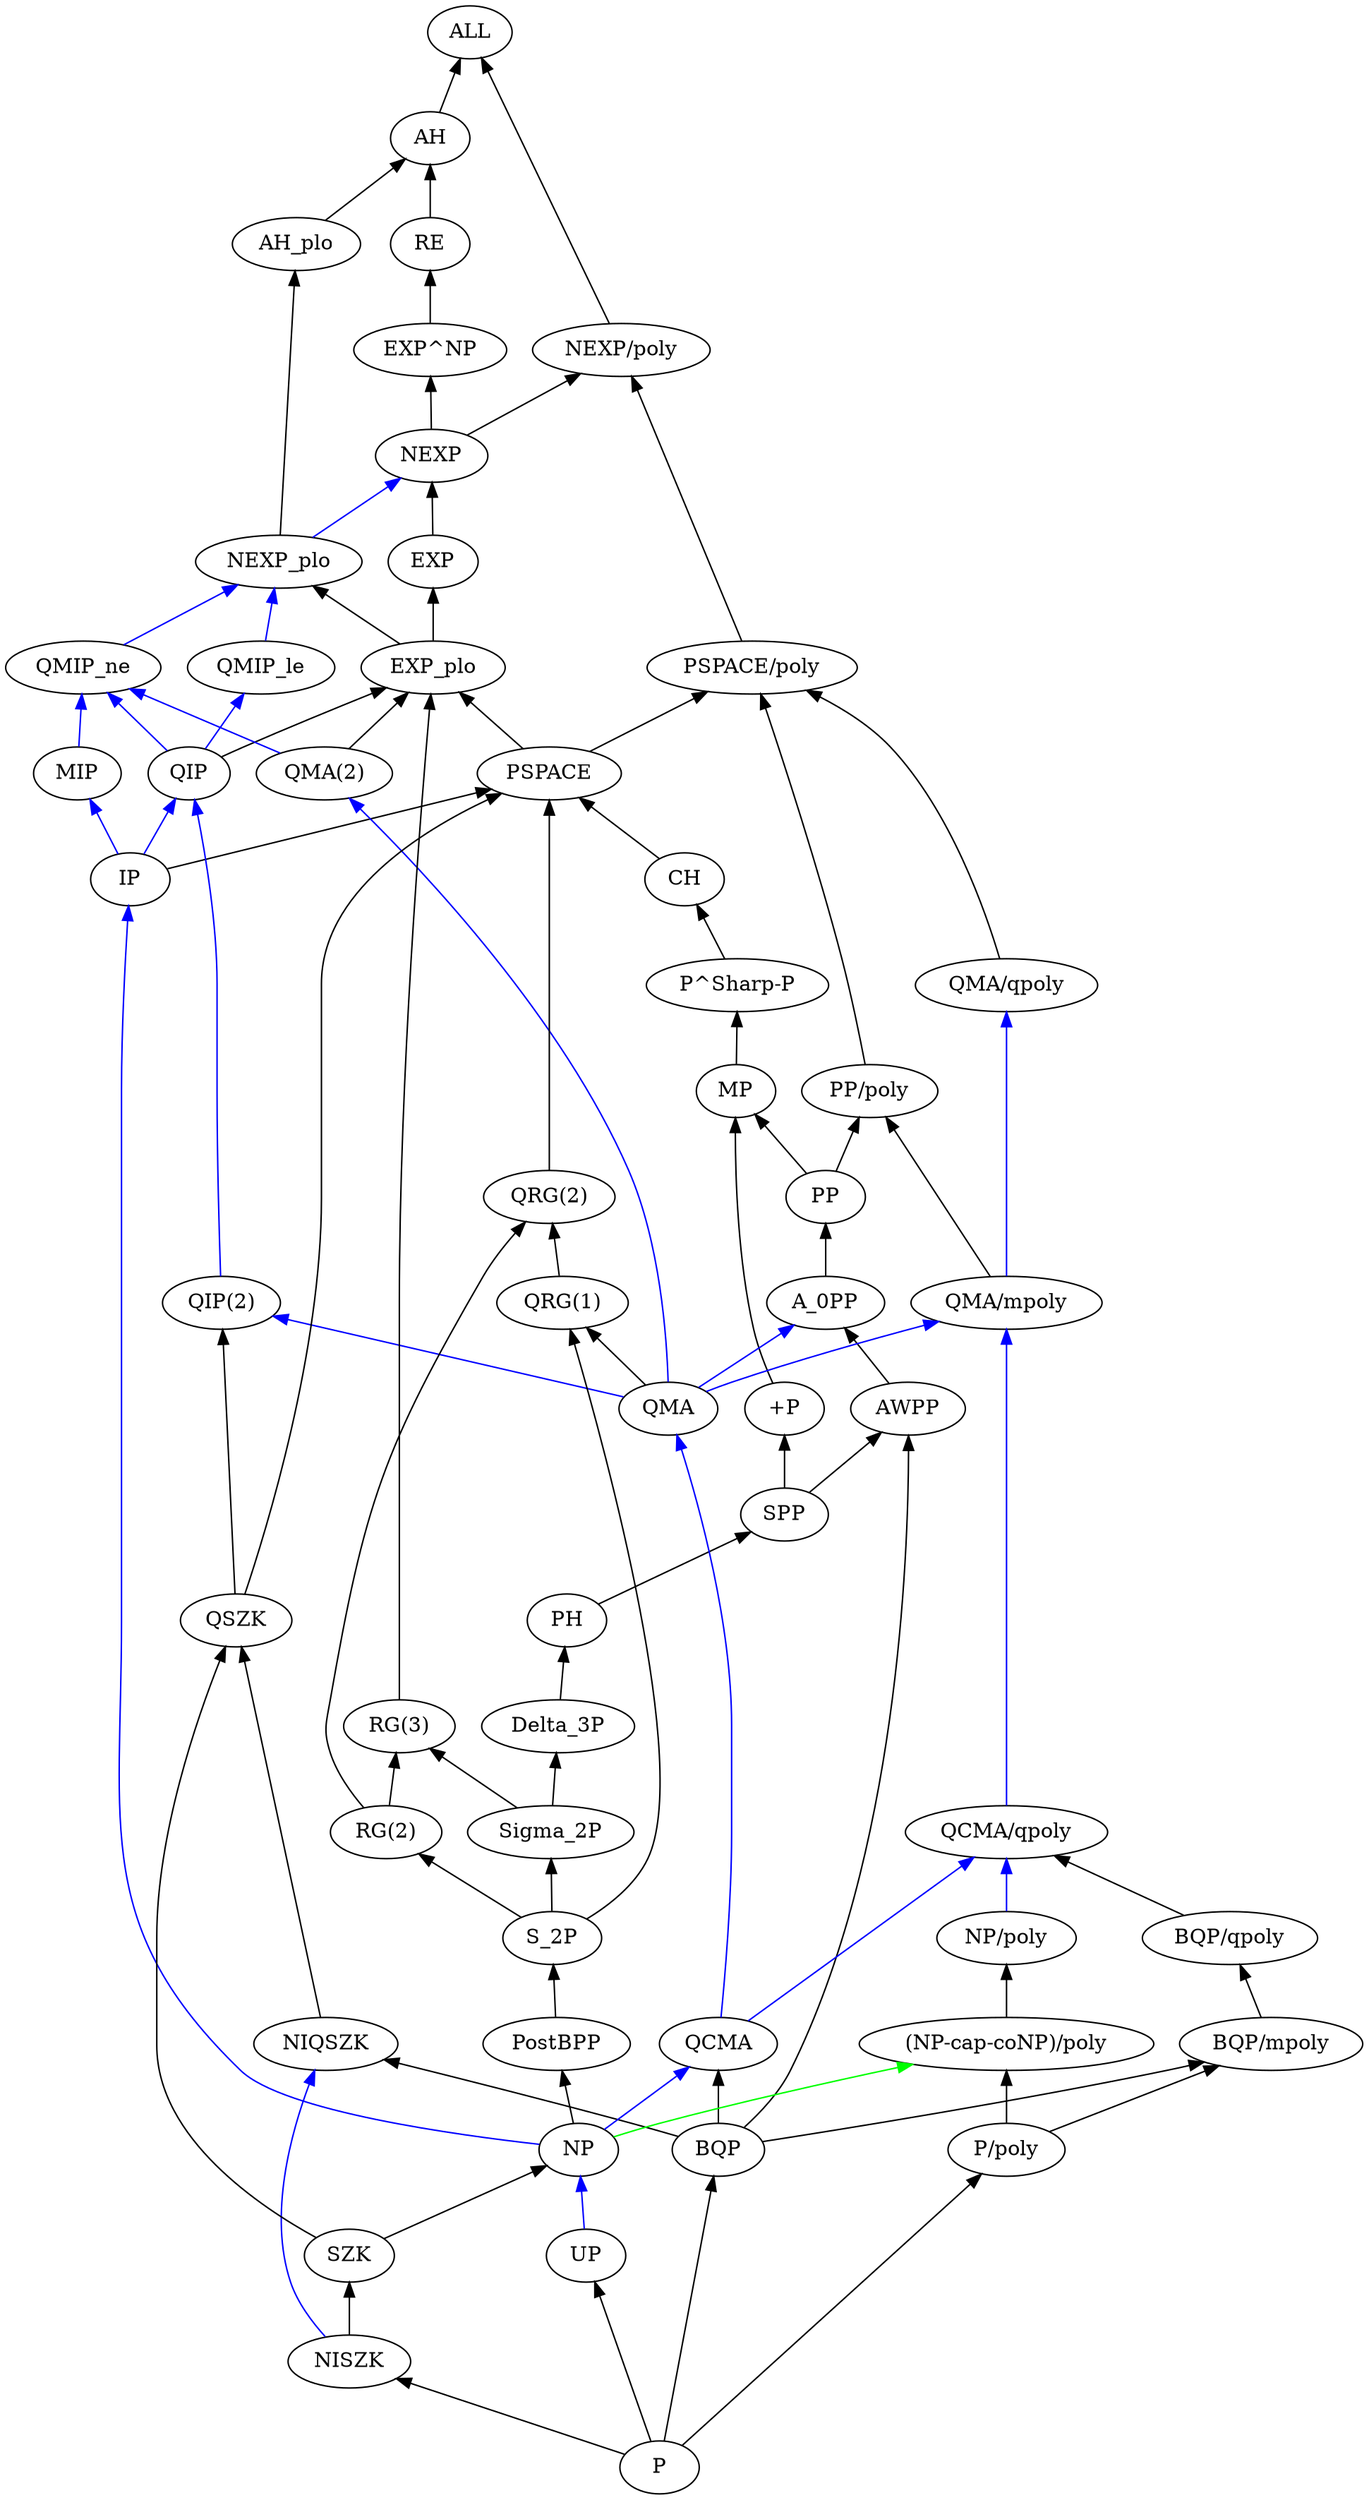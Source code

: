 digraph G {
    bgcolor=white;
    rankdir=BT;
    node [color=black,fontcolor=black];
    1 [label="(NP-cap-coNP)/poly",id="Rnode1"];
    2 [label="+P",id="Rnode2"];
    3 [label="AH",id="Rnode3"];
    4 [label="AH_plo",id="Rnode4"];
    5 [label="ALL",id="Rnode5"];
    6 [label="AWPP",id="Rnode6"];
    7 [label="A_0PP",id="Rnode7"];
    8 [label="BQP",id="Rnode8"];
    9 [label="BQP/mpoly",id="Rnode9"];
    10 [label="BQP/qpoly",id="Rnode10"];
    11 [label="CH",id="Rnode11"];
    12 [label="Delta_3P",id="Rnode12"];
    13 [label="EXP",id="Rnode13"];
    14 [label="EXP^NP",id="Rnode14"];
    15 [label="EXP_plo",id="Rnode15"];
    16 [label="IP",id="Rnode16"];
    17 [label="MIP",id="Rnode17"];
    18 [label="MP",id="Rnode18"];
    19 [label="NEXP",id="Rnode19"];
    20 [label="NEXP/poly",id="Rnode20"];
    21 [label="NEXP_plo",id="Rnode21"];
    22 [label="NIQSZK",id="Rnode22"];
    23 [label="NISZK",id="Rnode23"];
    24 [label="NP",id="Rnode24"];
    25 [label="NP/poly",id="Rnode25"];
    26 [label="P",id="Rnode26"];
    27 [label="P/poly",id="Rnode27"];
    28 [label="PH",id="Rnode28"];
    29 [label="PP",id="Rnode29"];
    30 [label="PP/poly",id="Rnode30"];
    31 [label="PSPACE",id="Rnode31"];
    32 [label="PSPACE/poly",id="Rnode32"];
    33 [label="P^Sharp-P",id="Rnode33"];
    34 [label="PostBPP",id="Rnode34"];
    35 [label="QCMA",id="Rnode35"];
    36 [label="QCMA/qpoly",id="Rnode36"];
    37 [label="QIP",id="Rnode37"];
    38 [label="QIP(2)",id="Rnode38"];
    39 [label="QMA",id="Rnode39"];
    40 [label="QMA(2)",id="Rnode40"];
    41 [label="QMA/mpoly",id="Rnode41"];
    42 [label="QMA/qpoly",id="Rnode42"];
    43 [label="QMIP_le",id="Rnode43"];
    44 [label="QMIP_ne",id="Rnode44"];
    45 [label="QRG(1)",id="Rnode45"];
    46 [label="QRG(2)",id="Rnode46"];
    47 [label="QSZK",id="Rnode47"];
    48 [label="RE",id="Rnode48"];
    49 [label="RG(2)",id="Rnode49"];
    50 [label="RG(3)",id="Rnode50"];
    51 [label="SPP",id="Rnode51"];
    52 [label="SZK",id="Rnode52"];
    53 [label="S_2P",id="Rnode53"];
    54 [label="Sigma_2P",id="Rnode54"];
    55 [label="UP",id="Rnode55"];
    16 -> 31 [color=black];
    16 -> 17 [color=blue];
    16 -> 37 [color=blue];
    34 -> 53 [color=black];
    52 -> 24 [color=black];
    52 -> 47 [color=black];
    18 -> 33 [color=black];
    54 -> 12 [color=black];
    54 -> 50 [color=black];
    30 -> 32 [color=black];
    40 -> 15 [color=black];
    40 -> 44 [color=blue];
    47 -> 31 [color=black];
    47 -> 38 [color=black];
    23 -> 52 [color=black];
    23 -> 22 [color=blue];
    11 -> 31 [color=black];
    13 -> 19 [color=black];
    22 -> 47 [color=black];
    31 -> 32 [color=black];
    31 -> 15 [color=black];
    6 -> 7 [color=black];
    19 -> 14 [color=black];
    19 -> 20 [color=black];
    55 -> 24 [color=blue];
    48 -> 3 [color=black];
    37 -> 15 [color=black];
    37 -> 43 [color=blue];
    37 -> 44 [color=blue];
    43 -> 21 [color=blue];
    29 -> 30 [color=black];
    29 -> 18 [color=black];
    24 -> 34 [color=black];
    24 -> 16 [color=blue];
    24 -> 35 [color=blue];
    24 -> 1 [color=green];
    10 -> 36 [color=black];
    49 -> 46 [color=black];
    49 -> 50 [color=black];
    44 -> 21 [color=blue];
    39 -> 45 [color=black];
    39 -> 7 [color=blue];
    39 -> 40 [color=blue];
    39 -> 38 [color=blue];
    39 -> 41 [color=blue];
    4 -> 3 [color=black];
    2 -> 18 [color=black];
    21 -> 4 [color=black];
    21 -> 19 [color=blue];
    41 -> 30 [color=black];
    41 -> 42 [color=blue];
    32 -> 20 [color=black];
    15 -> 13 [color=black];
    15 -> 21 [color=black];
    7 -> 29 [color=black];
    50 -> 15 [color=black];
    46 -> 31 [color=black];
    45 -> 46 [color=black];
    42 -> 32 [color=black];
    17 -> 44 [color=blue];
    14 -> 48 [color=black];
    51 -> 6 [color=black];
    51 -> 2 [color=black];
    8 -> 6 [color=black];
    8 -> 22 [color=black];
    8 -> 9 [color=black];
    8 -> 35 [color=black];
    36 -> 41 [color=blue];
    35 -> 36 [color=blue];
    35 -> 39 [color=blue];
    25 -> 36 [color=blue];
    28 -> 51 [color=black];
    33 -> 11 [color=black];
    38 -> 37 [color=blue];
    27 -> 9 [color=black];
    27 -> 1 [color=black];
    1 -> 25 [color=black];
    26 -> 23 [color=black];
    26 -> 8 [color=black];
    26 -> 55 [color=black];
    26 -> 27 [color=black];
    20 -> 5 [color=black];
    53 -> 45 [color=black];
    53 -> 49 [color=black];
    53 -> 54 [color=black];
    12 -> 28 [color=black];
    9 -> 10 [color=black];
    3 -> 5 [color=black];
}
